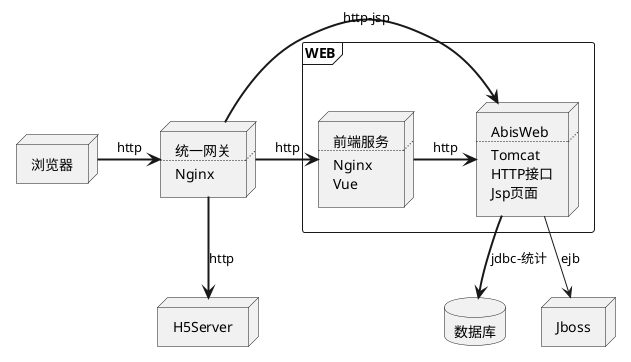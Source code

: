 @startuml
node 浏览器 {

}

node 统一网关[
    统一网关
    ....
    Nginx
    ]

node H5Server {

}

database 数据库 {

}

node Jboss {

}


frame WEB {
  node 前端服务[
     前端服务
     ....
     Nginx
     Vue
     ]
  node AbisWeb[
    AbisWeb
    ....
    Tomcat
    HTTP接口
    Jsp页面
    ]
}
浏览器 -[bold]> 统一网关 : http
统一网关 -[bold]> 前端服务 : http
统一网关 -[bold]> AbisWeb : http-jsp
前端服务 -[bold]> AbisWeb : http
AbisWeb --> Jboss : ejb
AbisWeb --[bold]> 数据库 : jdbc-统计
统一网关 --[bold]> H5Server : http
@enduml
